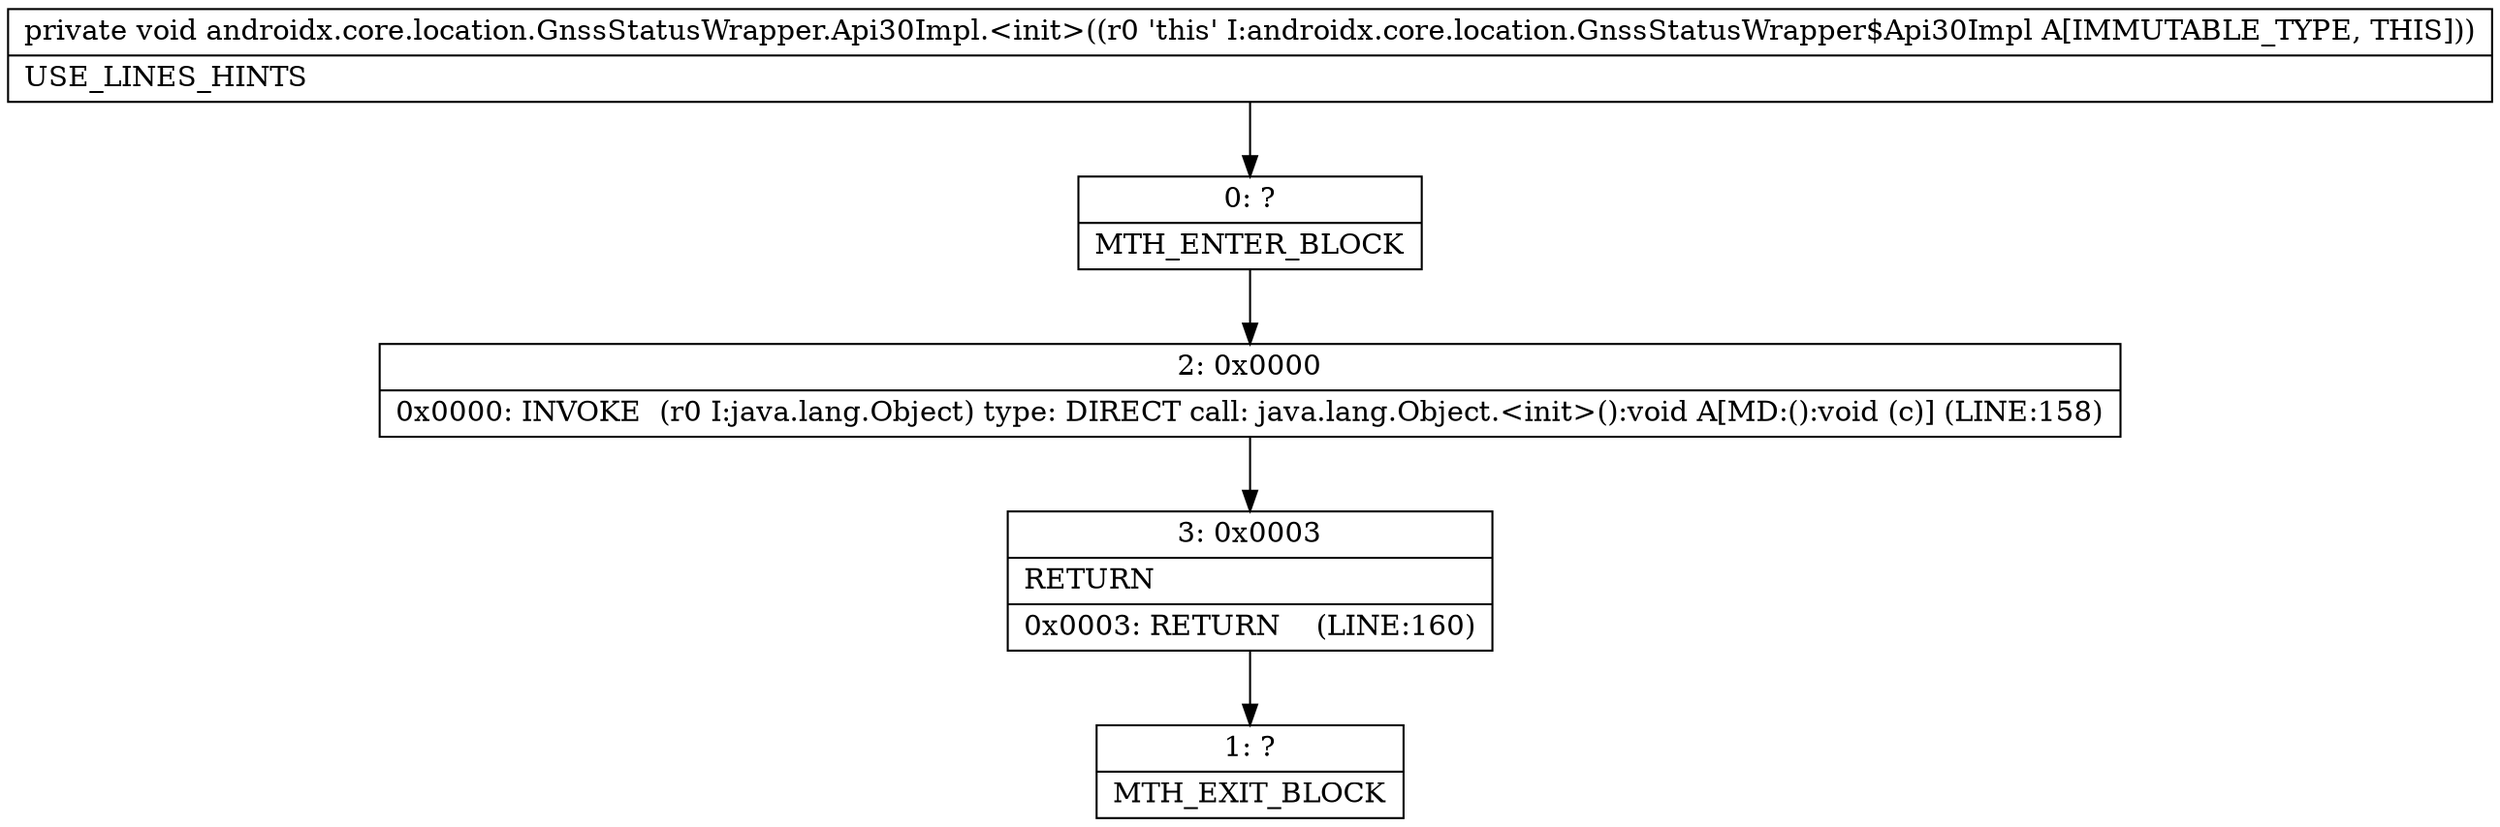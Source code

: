 digraph "CFG forandroidx.core.location.GnssStatusWrapper.Api30Impl.\<init\>()V" {
Node_0 [shape=record,label="{0\:\ ?|MTH_ENTER_BLOCK\l}"];
Node_2 [shape=record,label="{2\:\ 0x0000|0x0000: INVOKE  (r0 I:java.lang.Object) type: DIRECT call: java.lang.Object.\<init\>():void A[MD:():void (c)] (LINE:158)\l}"];
Node_3 [shape=record,label="{3\:\ 0x0003|RETURN\l|0x0003: RETURN    (LINE:160)\l}"];
Node_1 [shape=record,label="{1\:\ ?|MTH_EXIT_BLOCK\l}"];
MethodNode[shape=record,label="{private void androidx.core.location.GnssStatusWrapper.Api30Impl.\<init\>((r0 'this' I:androidx.core.location.GnssStatusWrapper$Api30Impl A[IMMUTABLE_TYPE, THIS]))  | USE_LINES_HINTS\l}"];
MethodNode -> Node_0;Node_0 -> Node_2;
Node_2 -> Node_3;
Node_3 -> Node_1;
}

